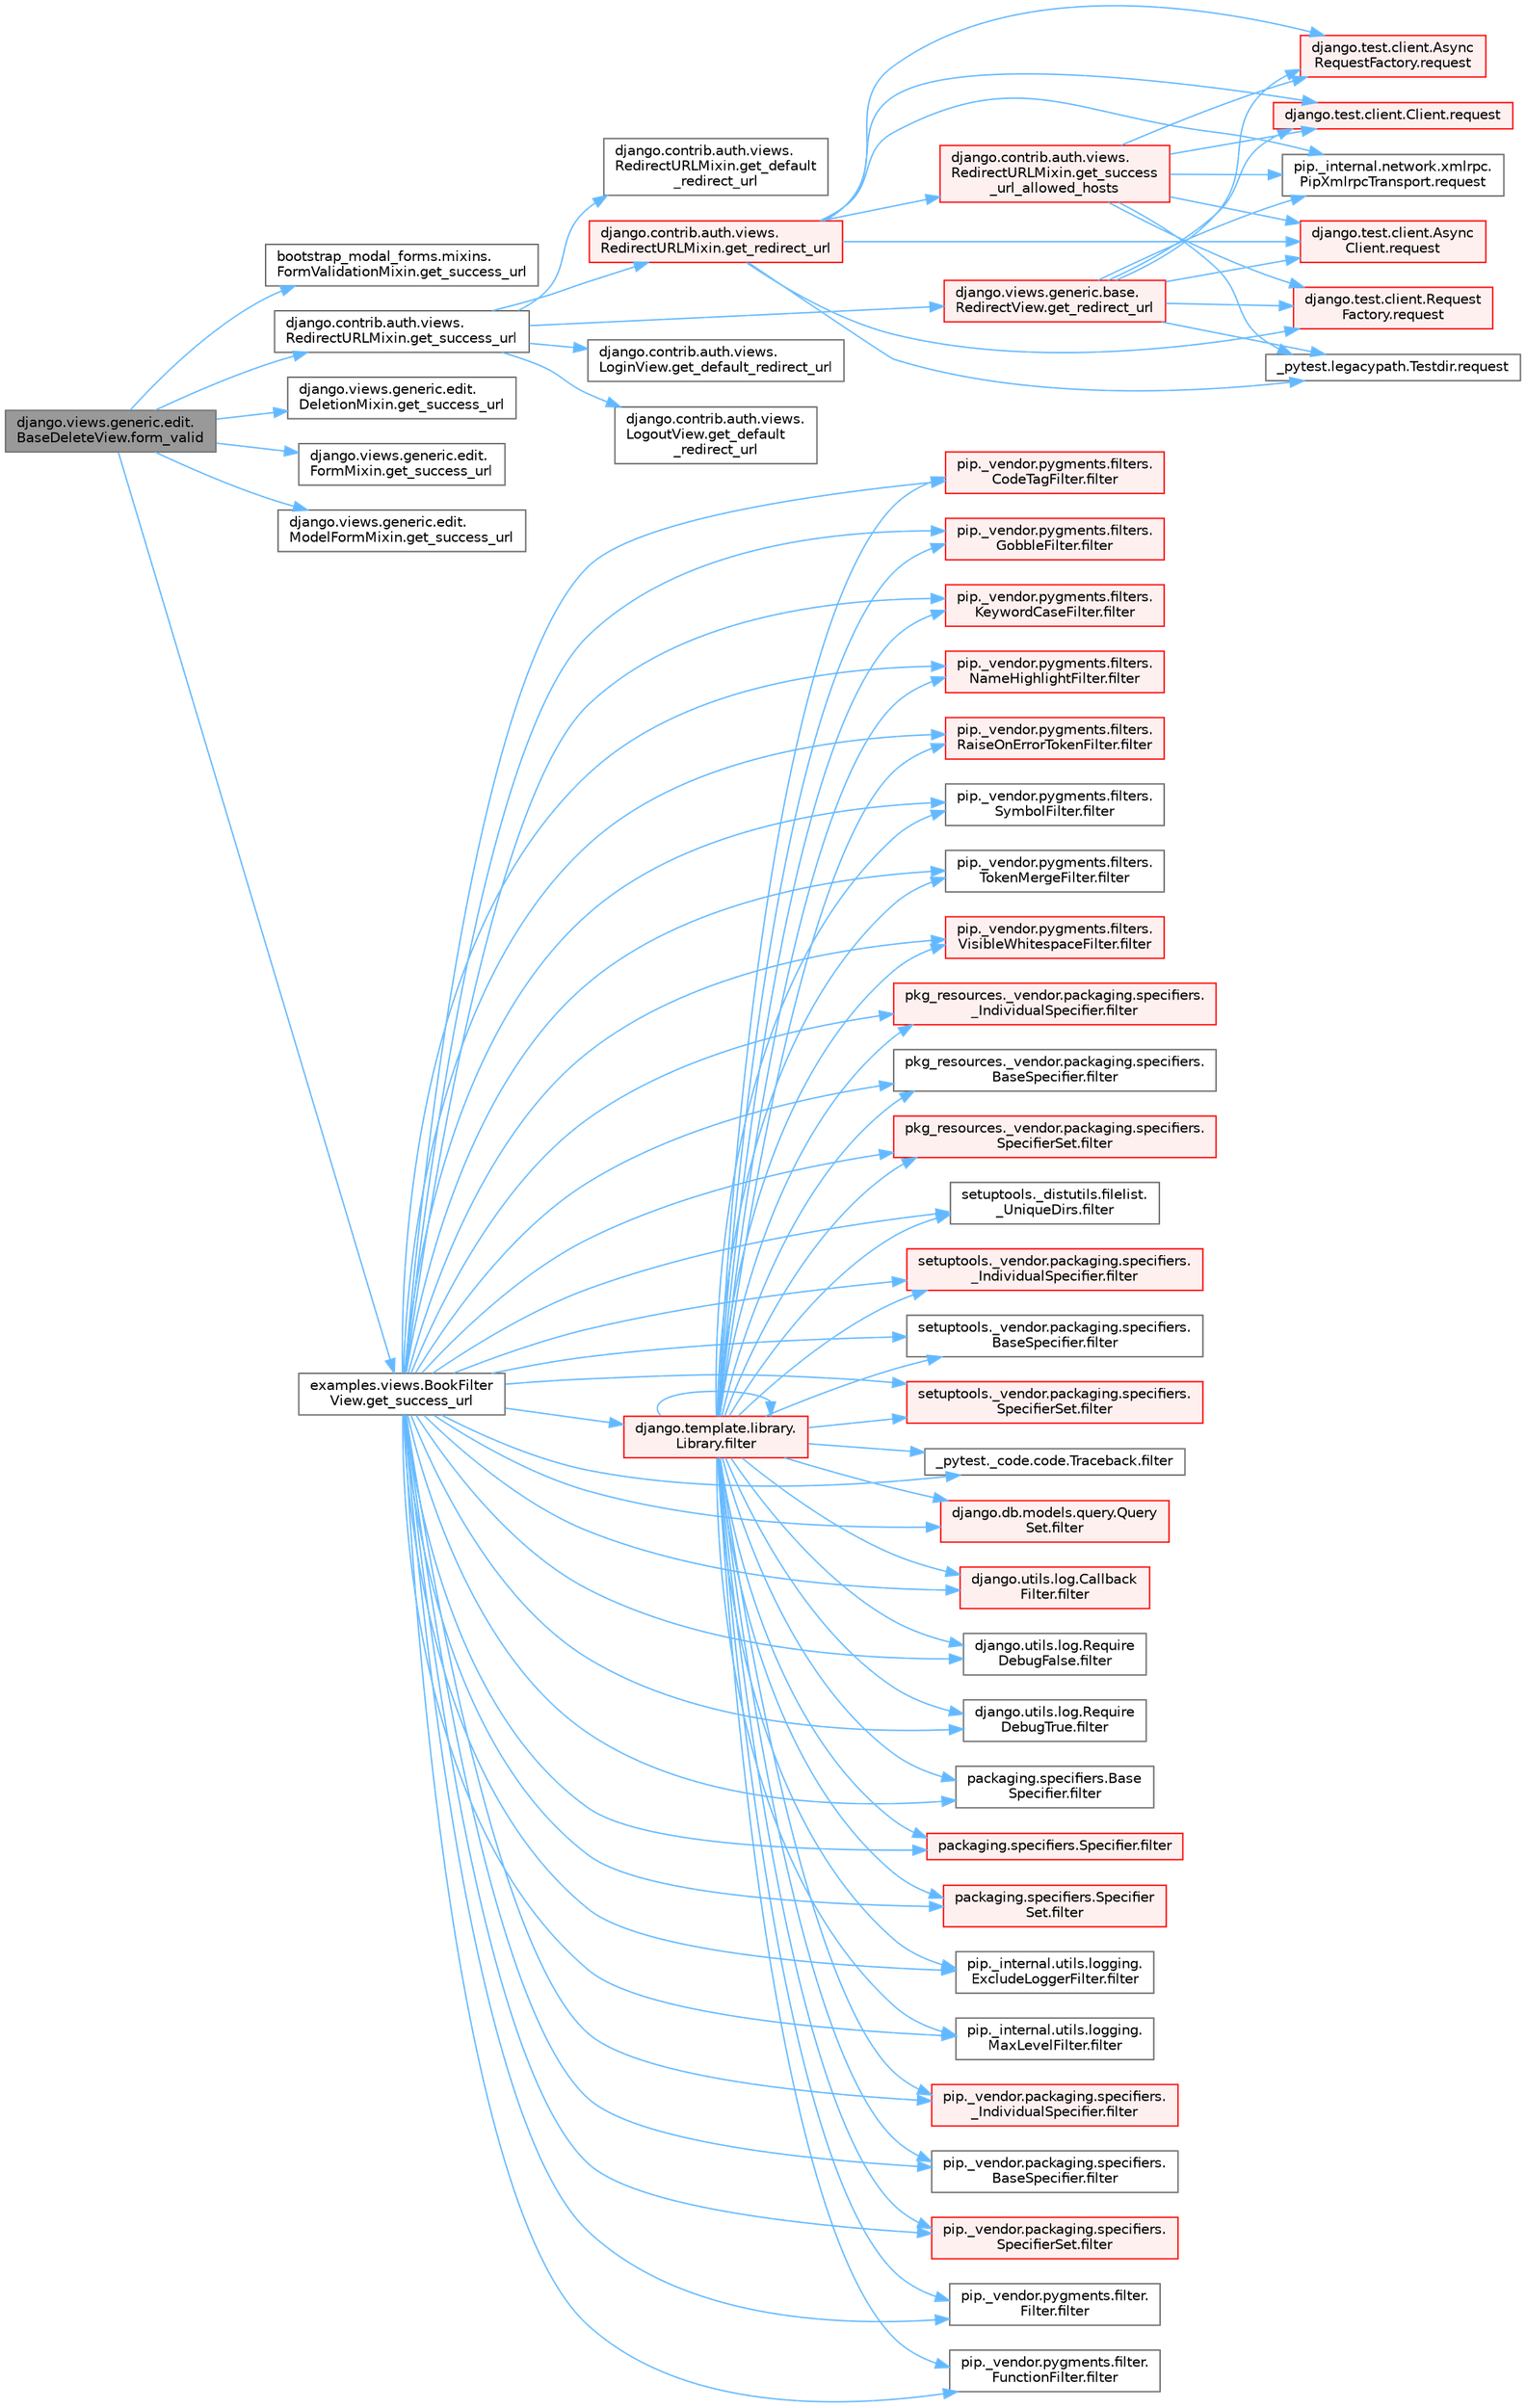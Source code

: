 digraph "django.views.generic.edit.BaseDeleteView.form_valid"
{
 // LATEX_PDF_SIZE
  bgcolor="transparent";
  edge [fontname=Helvetica,fontsize=10,labelfontname=Helvetica,labelfontsize=10];
  node [fontname=Helvetica,fontsize=10,shape=box,height=0.2,width=0.4];
  rankdir="LR";
  Node1 [id="Node000001",label="django.views.generic.edit.\lBaseDeleteView.form_valid",height=0.2,width=0.4,color="gray40", fillcolor="grey60", style="filled", fontcolor="black",tooltip=" "];
  Node1 -> Node2 [id="edge1_Node000001_Node000002",color="steelblue1",style="solid",tooltip=" "];
  Node2 [id="Node000002",label="bootstrap_modal_forms.mixins.\lFormValidationMixin.get_success_url",height=0.2,width=0.4,color="grey40", fillcolor="white", style="filled",URL="$classbootstrap__modal__forms_1_1mixins_1_1_form_validation_mixin.html#aa553501c571b07d6bd1f89d7a9e26052",tooltip=" "];
  Node1 -> Node3 [id="edge2_Node000001_Node000003",color="steelblue1",style="solid",tooltip=" "];
  Node3 [id="Node000003",label="django.contrib.auth.views.\lRedirectURLMixin.get_success_url",height=0.2,width=0.4,color="grey40", fillcolor="white", style="filled",URL="$classdjango_1_1contrib_1_1auth_1_1views_1_1_redirect_u_r_l_mixin.html#af21808d30d7068d8601020fdbd90171c",tooltip=" "];
  Node3 -> Node4 [id="edge3_Node000003_Node000004",color="steelblue1",style="solid",tooltip=" "];
  Node4 [id="Node000004",label="django.contrib.auth.views.\lLoginView.get_default_redirect_url",height=0.2,width=0.4,color="grey40", fillcolor="white", style="filled",URL="$classdjango_1_1contrib_1_1auth_1_1views_1_1_login_view.html#a1e106904b4b9d296f49be5968b0d5de6",tooltip=" "];
  Node3 -> Node5 [id="edge4_Node000003_Node000005",color="steelblue1",style="solid",tooltip=" "];
  Node5 [id="Node000005",label="django.contrib.auth.views.\lLogoutView.get_default\l_redirect_url",height=0.2,width=0.4,color="grey40", fillcolor="white", style="filled",URL="$classdjango_1_1contrib_1_1auth_1_1views_1_1_logout_view.html#a06b3c79db51d973197bab03f402b0b6c",tooltip=" "];
  Node3 -> Node6 [id="edge5_Node000003_Node000006",color="steelblue1",style="solid",tooltip=" "];
  Node6 [id="Node000006",label="django.contrib.auth.views.\lRedirectURLMixin.get_default\l_redirect_url",height=0.2,width=0.4,color="grey40", fillcolor="white", style="filled",URL="$classdjango_1_1contrib_1_1auth_1_1views_1_1_redirect_u_r_l_mixin.html#a930251d505f759a136a1320547c4aa71",tooltip=" "];
  Node3 -> Node7 [id="edge6_Node000003_Node000007",color="steelblue1",style="solid",tooltip=" "];
  Node7 [id="Node000007",label="django.contrib.auth.views.\lRedirectURLMixin.get_redirect_url",height=0.2,width=0.4,color="red", fillcolor="#FFF0F0", style="filled",URL="$classdjango_1_1contrib_1_1auth_1_1views_1_1_redirect_u_r_l_mixin.html#a5598a164f9f21e7329630fad5e5c4c77",tooltip=" "];
  Node7 -> Node8 [id="edge7_Node000007_Node000008",color="steelblue1",style="solid",tooltip=" "];
  Node8 [id="Node000008",label="django.contrib.auth.views.\lRedirectURLMixin.get_success\l_url_allowed_hosts",height=0.2,width=0.4,color="red", fillcolor="#FFF0F0", style="filled",URL="$classdjango_1_1contrib_1_1auth_1_1views_1_1_redirect_u_r_l_mixin.html#a21199247491f0bae617b1efead90ee9b",tooltip=" "];
  Node8 -> Node9 [id="edge8_Node000008_Node000009",color="steelblue1",style="solid",tooltip=" "];
  Node9 [id="Node000009",label="_pytest.legacypath.Testdir.request",height=0.2,width=0.4,color="grey40", fillcolor="white", style="filled",URL="$class__pytest_1_1legacypath_1_1_testdir.html#a0e10c900efcd764da85254119e4d64c4",tooltip=" "];
  Node8 -> Node10 [id="edge9_Node000008_Node000010",color="steelblue1",style="solid",tooltip=" "];
  Node10 [id="Node000010",label="django.test.client.Async\lClient.request",height=0.2,width=0.4,color="red", fillcolor="#FFF0F0", style="filled",URL="$classdjango_1_1test_1_1client_1_1_async_client.html#a891cc2f6b81dcf3583bbbde8d21a713a",tooltip=" "];
  Node8 -> Node12 [id="edge10_Node000008_Node000012",color="steelblue1",style="solid",tooltip=" "];
  Node12 [id="Node000012",label="django.test.client.Async\lRequestFactory.request",height=0.2,width=0.4,color="red", fillcolor="#FFF0F0", style="filled",URL="$classdjango_1_1test_1_1client_1_1_async_request_factory.html#aab026845547a4c2d9203b8710b90f6cd",tooltip=" "];
  Node8 -> Node13 [id="edge11_Node000008_Node000013",color="steelblue1",style="solid",tooltip=" "];
  Node13 [id="Node000013",label="django.test.client.Client.request",height=0.2,width=0.4,color="red", fillcolor="#FFF0F0", style="filled",URL="$classdjango_1_1test_1_1client_1_1_client.html#a2f51c5251142ab6503937051936e33fa",tooltip=" "];
  Node8 -> Node476 [id="edge12_Node000008_Node000476",color="steelblue1",style="solid",tooltip=" "];
  Node476 [id="Node000476",label="django.test.client.Request\lFactory.request",height=0.2,width=0.4,color="red", fillcolor="#FFF0F0", style="filled",URL="$classdjango_1_1test_1_1client_1_1_request_factory.html#adae411ab0df6839c5364b647e4dc63ad",tooltip=" "];
  Node8 -> Node477 [id="edge13_Node000008_Node000477",color="steelblue1",style="solid",tooltip=" "];
  Node477 [id="Node000477",label="pip._internal.network.xmlrpc.\lPipXmlrpcTransport.request",height=0.2,width=0.4,color="grey40", fillcolor="white", style="filled",URL="$classpip_1_1__internal_1_1network_1_1xmlrpc_1_1_pip_xmlrpc_transport.html#a91d1ed180fbf8bcc25f6747a72614c5f",tooltip=" "];
  Node7 -> Node9 [id="edge14_Node000007_Node000009",color="steelblue1",style="solid",tooltip=" "];
  Node7 -> Node10 [id="edge15_Node000007_Node000010",color="steelblue1",style="solid",tooltip=" "];
  Node7 -> Node12 [id="edge16_Node000007_Node000012",color="steelblue1",style="solid",tooltip=" "];
  Node7 -> Node13 [id="edge17_Node000007_Node000013",color="steelblue1",style="solid",tooltip=" "];
  Node7 -> Node476 [id="edge18_Node000007_Node000476",color="steelblue1",style="solid",tooltip=" "];
  Node7 -> Node477 [id="edge19_Node000007_Node000477",color="steelblue1",style="solid",tooltip=" "];
  Node3 -> Node1593 [id="edge20_Node000003_Node001593",color="steelblue1",style="solid",tooltip=" "];
  Node1593 [id="Node001593",label="django.views.generic.base.\lRedirectView.get_redirect_url",height=0.2,width=0.4,color="red", fillcolor="#FFF0F0", style="filled",URL="$classdjango_1_1views_1_1generic_1_1base_1_1_redirect_view.html#a04d6cdb2db124920ca88c0c2bed8b1af",tooltip=" "];
  Node1593 -> Node9 [id="edge21_Node001593_Node000009",color="steelblue1",style="solid",tooltip=" "];
  Node1593 -> Node10 [id="edge22_Node001593_Node000010",color="steelblue1",style="solid",tooltip=" "];
  Node1593 -> Node12 [id="edge23_Node001593_Node000012",color="steelblue1",style="solid",tooltip=" "];
  Node1593 -> Node13 [id="edge24_Node001593_Node000013",color="steelblue1",style="solid",tooltip=" "];
  Node1593 -> Node476 [id="edge25_Node001593_Node000476",color="steelblue1",style="solid",tooltip=" "];
  Node1593 -> Node477 [id="edge26_Node001593_Node000477",color="steelblue1",style="solid",tooltip=" "];
  Node1 -> Node4531 [id="edge27_Node000001_Node004531",color="steelblue1",style="solid",tooltip=" "];
  Node4531 [id="Node004531",label="django.views.generic.edit.\lDeletionMixin.get_success_url",height=0.2,width=0.4,color="grey40", fillcolor="white", style="filled",URL="$classdjango_1_1views_1_1generic_1_1edit_1_1_deletion_mixin.html#a37e6714e98b78cc3fe4be0c0efd380a9",tooltip=" "];
  Node1 -> Node4532 [id="edge28_Node000001_Node004532",color="steelblue1",style="solid",tooltip=" "];
  Node4532 [id="Node004532",label="django.views.generic.edit.\lFormMixin.get_success_url",height=0.2,width=0.4,color="grey40", fillcolor="white", style="filled",URL="$classdjango_1_1views_1_1generic_1_1edit_1_1_form_mixin.html#a7094b72047f7c8cce7fd58215f6d72ce",tooltip=" "];
  Node1 -> Node4533 [id="edge29_Node000001_Node004533",color="steelblue1",style="solid",tooltip=" "];
  Node4533 [id="Node004533",label="django.views.generic.edit.\lModelFormMixin.get_success_url",height=0.2,width=0.4,color="grey40", fillcolor="white", style="filled",URL="$classdjango_1_1views_1_1generic_1_1edit_1_1_model_form_mixin.html#ac6c51bfba32046e2c57838d76adc80f2",tooltip=" "];
  Node1 -> Node4534 [id="edge30_Node000001_Node004534",color="steelblue1",style="solid",tooltip=" "];
  Node4534 [id="Node004534",label="examples.views.BookFilter\lView.get_success_url",height=0.2,width=0.4,color="grey40", fillcolor="white", style="filled",URL="$classexamples_1_1views_1_1_book_filter_view.html#aa2850ac24b9acf2933ac3db160ee5a56",tooltip=" "];
  Node4534 -> Node49 [id="edge31_Node004534_Node000049",color="steelblue1",style="solid",tooltip=" "];
  Node49 [id="Node000049",label="_pytest._code.code.Traceback.filter",height=0.2,width=0.4,color="grey40", fillcolor="white", style="filled",URL="$class__pytest_1_1__code_1_1code_1_1_traceback.html#a55d326907d5380a46c4d3e52f002d33f",tooltip=" "];
  Node4534 -> Node50 [id="edge32_Node004534_Node000050",color="steelblue1",style="solid",tooltip=" "];
  Node50 [id="Node000050",label="django.db.models.query.Query\lSet.filter",height=0.2,width=0.4,color="red", fillcolor="#FFF0F0", style="filled",URL="$classdjango_1_1db_1_1models_1_1query_1_1_query_set.html#a9c23f79ac5a5310d628b025b5ab7b7c5",tooltip=" "];
  Node4534 -> Node53 [id="edge33_Node004534_Node000053",color="steelblue1",style="solid",tooltip=" "];
  Node53 [id="Node000053",label="django.template.library.\lLibrary.filter",height=0.2,width=0.4,color="red", fillcolor="#FFF0F0", style="filled",URL="$classdjango_1_1template_1_1library_1_1_library.html#ac67bb1211ffc0354d5bf33029a58aa43",tooltip=" "];
  Node53 -> Node49 [id="edge34_Node000053_Node000049",color="steelblue1",style="solid",tooltip=" "];
  Node53 -> Node50 [id="edge35_Node000053_Node000050",color="steelblue1",style="solid",tooltip=" "];
  Node53 -> Node53 [id="edge36_Node000053_Node000053",color="steelblue1",style="solid",tooltip=" "];
  Node53 -> Node54 [id="edge37_Node000053_Node000054",color="steelblue1",style="solid",tooltip=" "];
  Node54 [id="Node000054",label="django.utils.log.Callback\lFilter.filter",height=0.2,width=0.4,color="red", fillcolor="#FFF0F0", style="filled",URL="$classdjango_1_1utils_1_1log_1_1_callback_filter.html#acd2761b2200a4e66f4bd5b729ac43db2",tooltip=" "];
  Node53 -> Node60 [id="edge38_Node000053_Node000060",color="steelblue1",style="solid",tooltip=" "];
  Node60 [id="Node000060",label="django.utils.log.Require\lDebugFalse.filter",height=0.2,width=0.4,color="grey40", fillcolor="white", style="filled",URL="$classdjango_1_1utils_1_1log_1_1_require_debug_false.html#a42e51835198458e09fb949a7af83bef8",tooltip=" "];
  Node53 -> Node61 [id="edge39_Node000053_Node000061",color="steelblue1",style="solid",tooltip=" "];
  Node61 [id="Node000061",label="django.utils.log.Require\lDebugTrue.filter",height=0.2,width=0.4,color="grey40", fillcolor="white", style="filled",URL="$classdjango_1_1utils_1_1log_1_1_require_debug_true.html#a8e1e027eea730028f70556810076c0e8",tooltip=" "];
  Node53 -> Node62 [id="edge40_Node000053_Node000062",color="steelblue1",style="solid",tooltip=" "];
  Node62 [id="Node000062",label="packaging.specifiers.Base\lSpecifier.filter",height=0.2,width=0.4,color="grey40", fillcolor="white", style="filled",URL="$classpackaging_1_1specifiers_1_1_base_specifier.html#aa87c3c882d19a56dd1f949c4b1bde70d",tooltip=" "];
  Node53 -> Node63 [id="edge41_Node000053_Node000063",color="steelblue1",style="solid",tooltip=" "];
  Node63 [id="Node000063",label="packaging.specifiers.Specifier.filter",height=0.2,width=0.4,color="red", fillcolor="#FFF0F0", style="filled",URL="$classpackaging_1_1specifiers_1_1_specifier.html#a22d9e14c5343d89e742b098b6d7997f7",tooltip=" "];
  Node53 -> Node104 [id="edge42_Node000053_Node000104",color="steelblue1",style="solid",tooltip=" "];
  Node104 [id="Node000104",label="packaging.specifiers.Specifier\lSet.filter",height=0.2,width=0.4,color="red", fillcolor="#FFF0F0", style="filled",URL="$classpackaging_1_1specifiers_1_1_specifier_set.html#a65b70b2cc0c5bad34b31461955a36d87",tooltip=" "];
  Node53 -> Node135 [id="edge43_Node000053_Node000135",color="steelblue1",style="solid",tooltip=" "];
  Node135 [id="Node000135",label="pip._internal.utils.logging.\lExcludeLoggerFilter.filter",height=0.2,width=0.4,color="grey40", fillcolor="white", style="filled",URL="$classpip_1_1__internal_1_1utils_1_1logging_1_1_exclude_logger_filter.html#a633a3ddcdc0ebbb98edf2f1e0759d22a",tooltip=" "];
  Node53 -> Node136 [id="edge44_Node000053_Node000136",color="steelblue1",style="solid",tooltip=" "];
  Node136 [id="Node000136",label="pip._internal.utils.logging.\lMaxLevelFilter.filter",height=0.2,width=0.4,color="grey40", fillcolor="white", style="filled",URL="$classpip_1_1__internal_1_1utils_1_1logging_1_1_max_level_filter.html#ac46bbe4d91f47ed8f818f64d25ed2085",tooltip=" "];
  Node53 -> Node137 [id="edge45_Node000053_Node000137",color="steelblue1",style="solid",tooltip=" "];
  Node137 [id="Node000137",label="pip._vendor.packaging.specifiers.\l_IndividualSpecifier.filter",height=0.2,width=0.4,color="red", fillcolor="#FFF0F0", style="filled",URL="$classpip_1_1__vendor_1_1packaging_1_1specifiers_1_1___individual_specifier.html#a6203976cfa5ddd6a1f47f8dfe0669fd7",tooltip=" "];
  Node53 -> Node164 [id="edge46_Node000053_Node000164",color="steelblue1",style="solid",tooltip=" "];
  Node164 [id="Node000164",label="pip._vendor.packaging.specifiers.\lBaseSpecifier.filter",height=0.2,width=0.4,color="grey40", fillcolor="white", style="filled",URL="$classpip_1_1__vendor_1_1packaging_1_1specifiers_1_1_base_specifier.html#a1b2ef14b953df0cf1a317ea573d0ea5a",tooltip=" "];
  Node53 -> Node165 [id="edge47_Node000053_Node000165",color="steelblue1",style="solid",tooltip=" "];
  Node165 [id="Node000165",label="pip._vendor.packaging.specifiers.\lSpecifierSet.filter",height=0.2,width=0.4,color="red", fillcolor="#FFF0F0", style="filled",URL="$classpip_1_1__vendor_1_1packaging_1_1specifiers_1_1_specifier_set.html#a3d7a4e9a4cb787385e37d5832bcc0a64",tooltip=" "];
  Node53 -> Node166 [id="edge48_Node000053_Node000166",color="steelblue1",style="solid",tooltip=" "];
  Node166 [id="Node000166",label="pip._vendor.pygments.filter.\lFilter.filter",height=0.2,width=0.4,color="grey40", fillcolor="white", style="filled",URL="$classpip_1_1__vendor_1_1pygments_1_1filter_1_1_filter.html#a970c118f059ea361c8f184fd86c6873d",tooltip=" "];
  Node53 -> Node167 [id="edge49_Node000053_Node000167",color="steelblue1",style="solid",tooltip=" "];
  Node167 [id="Node000167",label="pip._vendor.pygments.filter.\lFunctionFilter.filter",height=0.2,width=0.4,color="grey40", fillcolor="white", style="filled",URL="$classpip_1_1__vendor_1_1pygments_1_1filter_1_1_function_filter.html#a795616d337e49ea853139b0b96d481e7",tooltip=" "];
  Node53 -> Node168 [id="edge50_Node000053_Node000168",color="steelblue1",style="solid",tooltip=" "];
  Node168 [id="Node000168",label="pip._vendor.pygments.filters.\lCodeTagFilter.filter",height=0.2,width=0.4,color="red", fillcolor="#FFF0F0", style="filled",URL="$classpip_1_1__vendor_1_1pygments_1_1filters_1_1_code_tag_filter.html#adc7f44786b4b83da74faa23a154c8843",tooltip=" "];
  Node53 -> Node170 [id="edge51_Node000053_Node000170",color="steelblue1",style="solid",tooltip=" "];
  Node170 [id="Node000170",label="pip._vendor.pygments.filters.\lGobbleFilter.filter",height=0.2,width=0.4,color="red", fillcolor="#FFF0F0", style="filled",URL="$classpip_1_1__vendor_1_1pygments_1_1filters_1_1_gobble_filter.html#a1f8e662bb1794e2924280dc6564ca148",tooltip=" "];
  Node53 -> Node1380 [id="edge52_Node000053_Node001380",color="steelblue1",style="solid",tooltip=" "];
  Node1380 [id="Node001380",label="pip._vendor.pygments.filters.\lKeywordCaseFilter.filter",height=0.2,width=0.4,color="red", fillcolor="#FFF0F0", style="filled",URL="$classpip_1_1__vendor_1_1pygments_1_1filters_1_1_keyword_case_filter.html#a328d29510b49c572e5ded82852d167c8",tooltip=" "];
  Node53 -> Node1383 [id="edge53_Node000053_Node001383",color="steelblue1",style="solid",tooltip=" "];
  Node1383 [id="Node001383",label="pip._vendor.pygments.filters.\lNameHighlightFilter.filter",height=0.2,width=0.4,color="red", fillcolor="#FFF0F0", style="filled",URL="$classpip_1_1__vendor_1_1pygments_1_1filters_1_1_name_highlight_filter.html#ae389da6c924503203acbc80c559b0043",tooltip=" "];
  Node53 -> Node1390 [id="edge54_Node000053_Node001390",color="steelblue1",style="solid",tooltip=" "];
  Node1390 [id="Node001390",label="pip._vendor.pygments.filters.\lRaiseOnErrorTokenFilter.filter",height=0.2,width=0.4,color="red", fillcolor="#FFF0F0", style="filled",URL="$classpip_1_1__vendor_1_1pygments_1_1filters_1_1_raise_on_error_token_filter.html#aacf420bb16c8d3a430b88e78ee35b253",tooltip=" "];
  Node53 -> Node1394 [id="edge55_Node000053_Node001394",color="steelblue1",style="solid",tooltip=" "];
  Node1394 [id="Node001394",label="pip._vendor.pygments.filters.\lSymbolFilter.filter",height=0.2,width=0.4,color="grey40", fillcolor="white", style="filled",URL="$classpip_1_1__vendor_1_1pygments_1_1filters_1_1_symbol_filter.html#a567de8b7e3bc5f0a87712af81fbc70c7",tooltip=" "];
  Node53 -> Node1395 [id="edge56_Node000053_Node001395",color="steelblue1",style="solid",tooltip=" "];
  Node1395 [id="Node001395",label="pip._vendor.pygments.filters.\lTokenMergeFilter.filter",height=0.2,width=0.4,color="grey40", fillcolor="white", style="filled",URL="$classpip_1_1__vendor_1_1pygments_1_1filters_1_1_token_merge_filter.html#ac3fdd8238fb6976d42540cac395a9543",tooltip=" "];
  Node53 -> Node1396 [id="edge57_Node000053_Node001396",color="steelblue1",style="solid",tooltip=" "];
  Node1396 [id="Node001396",label="pip._vendor.pygments.filters.\lVisibleWhitespaceFilter.filter",height=0.2,width=0.4,color="red", fillcolor="#FFF0F0", style="filled",URL="$classpip_1_1__vendor_1_1pygments_1_1filters_1_1_visible_whitespace_filter.html#a9a7227d129dac7d41fe5b50d9fd97b77",tooltip=" "];
  Node53 -> Node1397 [id="edge58_Node000053_Node001397",color="steelblue1",style="solid",tooltip=" "];
  Node1397 [id="Node001397",label="pkg_resources._vendor.packaging.specifiers.\l_IndividualSpecifier.filter",height=0.2,width=0.4,color="red", fillcolor="#FFF0F0", style="filled",URL="$classpkg__resources_1_1__vendor_1_1packaging_1_1specifiers_1_1___individual_specifier.html#ad284c0e05b23f4b6838266492c00fc3e",tooltip=" "];
  Node53 -> Node1398 [id="edge59_Node000053_Node001398",color="steelblue1",style="solid",tooltip=" "];
  Node1398 [id="Node001398",label="pkg_resources._vendor.packaging.specifiers.\lBaseSpecifier.filter",height=0.2,width=0.4,color="grey40", fillcolor="white", style="filled",URL="$classpkg__resources_1_1__vendor_1_1packaging_1_1specifiers_1_1_base_specifier.html#a08f789f03784e5505adfce76a34b64f0",tooltip=" "];
  Node53 -> Node1399 [id="edge60_Node000053_Node001399",color="steelblue1",style="solid",tooltip=" "];
  Node1399 [id="Node001399",label="pkg_resources._vendor.packaging.specifiers.\lSpecifierSet.filter",height=0.2,width=0.4,color="red", fillcolor="#FFF0F0", style="filled",URL="$classpkg__resources_1_1__vendor_1_1packaging_1_1specifiers_1_1_specifier_set.html#a9935b066c65c5b7849bd09a27171e1ba",tooltip=" "];
  Node53 -> Node1400 [id="edge61_Node000053_Node001400",color="steelblue1",style="solid",tooltip=" "];
  Node1400 [id="Node001400",label="setuptools._distutils.filelist.\l_UniqueDirs.filter",height=0.2,width=0.4,color="grey40", fillcolor="white", style="filled",URL="$classsetuptools_1_1__distutils_1_1filelist_1_1___unique_dirs.html#a351fccd2f8d782034811f470cf8e3815",tooltip=" "];
  Node53 -> Node1401 [id="edge62_Node000053_Node001401",color="steelblue1",style="solid",tooltip=" "];
  Node1401 [id="Node001401",label="setuptools._vendor.packaging.specifiers.\l_IndividualSpecifier.filter",height=0.2,width=0.4,color="red", fillcolor="#FFF0F0", style="filled",URL="$classsetuptools_1_1__vendor_1_1packaging_1_1specifiers_1_1___individual_specifier.html#a7f35b396bffe2a5276887eda17fd660b",tooltip=" "];
  Node53 -> Node1402 [id="edge63_Node000053_Node001402",color="steelblue1",style="solid",tooltip=" "];
  Node1402 [id="Node001402",label="setuptools._vendor.packaging.specifiers.\lBaseSpecifier.filter",height=0.2,width=0.4,color="grey40", fillcolor="white", style="filled",URL="$classsetuptools_1_1__vendor_1_1packaging_1_1specifiers_1_1_base_specifier.html#aac733c9425aa10aacb2e457c323feb1d",tooltip=" "];
  Node53 -> Node1403 [id="edge64_Node000053_Node001403",color="steelblue1",style="solid",tooltip=" "];
  Node1403 [id="Node001403",label="setuptools._vendor.packaging.specifiers.\lSpecifierSet.filter",height=0.2,width=0.4,color="red", fillcolor="#FFF0F0", style="filled",URL="$classsetuptools_1_1__vendor_1_1packaging_1_1specifiers_1_1_specifier_set.html#a7aa970c725539aaf9406b260e2ffaa09",tooltip=" "];
  Node4534 -> Node54 [id="edge65_Node004534_Node000054",color="steelblue1",style="solid",tooltip=" "];
  Node4534 -> Node60 [id="edge66_Node004534_Node000060",color="steelblue1",style="solid",tooltip=" "];
  Node4534 -> Node61 [id="edge67_Node004534_Node000061",color="steelblue1",style="solid",tooltip=" "];
  Node4534 -> Node62 [id="edge68_Node004534_Node000062",color="steelblue1",style="solid",tooltip=" "];
  Node4534 -> Node63 [id="edge69_Node004534_Node000063",color="steelblue1",style="solid",tooltip=" "];
  Node4534 -> Node104 [id="edge70_Node004534_Node000104",color="steelblue1",style="solid",tooltip=" "];
  Node4534 -> Node135 [id="edge71_Node004534_Node000135",color="steelblue1",style="solid",tooltip=" "];
  Node4534 -> Node136 [id="edge72_Node004534_Node000136",color="steelblue1",style="solid",tooltip=" "];
  Node4534 -> Node137 [id="edge73_Node004534_Node000137",color="steelblue1",style="solid",tooltip=" "];
  Node4534 -> Node164 [id="edge74_Node004534_Node000164",color="steelblue1",style="solid",tooltip=" "];
  Node4534 -> Node165 [id="edge75_Node004534_Node000165",color="steelblue1",style="solid",tooltip=" "];
  Node4534 -> Node166 [id="edge76_Node004534_Node000166",color="steelblue1",style="solid",tooltip=" "];
  Node4534 -> Node167 [id="edge77_Node004534_Node000167",color="steelblue1",style="solid",tooltip=" "];
  Node4534 -> Node168 [id="edge78_Node004534_Node000168",color="steelblue1",style="solid",tooltip=" "];
  Node4534 -> Node170 [id="edge79_Node004534_Node000170",color="steelblue1",style="solid",tooltip=" "];
  Node4534 -> Node1380 [id="edge80_Node004534_Node001380",color="steelblue1",style="solid",tooltip=" "];
  Node4534 -> Node1383 [id="edge81_Node004534_Node001383",color="steelblue1",style="solid",tooltip=" "];
  Node4534 -> Node1390 [id="edge82_Node004534_Node001390",color="steelblue1",style="solid",tooltip=" "];
  Node4534 -> Node1394 [id="edge83_Node004534_Node001394",color="steelblue1",style="solid",tooltip=" "];
  Node4534 -> Node1395 [id="edge84_Node004534_Node001395",color="steelblue1",style="solid",tooltip=" "];
  Node4534 -> Node1396 [id="edge85_Node004534_Node001396",color="steelblue1",style="solid",tooltip=" "];
  Node4534 -> Node1397 [id="edge86_Node004534_Node001397",color="steelblue1",style="solid",tooltip=" "];
  Node4534 -> Node1398 [id="edge87_Node004534_Node001398",color="steelblue1",style="solid",tooltip=" "];
  Node4534 -> Node1399 [id="edge88_Node004534_Node001399",color="steelblue1",style="solid",tooltip=" "];
  Node4534 -> Node1400 [id="edge89_Node004534_Node001400",color="steelblue1",style="solid",tooltip=" "];
  Node4534 -> Node1401 [id="edge90_Node004534_Node001401",color="steelblue1",style="solid",tooltip=" "];
  Node4534 -> Node1402 [id="edge91_Node004534_Node001402",color="steelblue1",style="solid",tooltip=" "];
  Node4534 -> Node1403 [id="edge92_Node004534_Node001403",color="steelblue1",style="solid",tooltip=" "];
}
